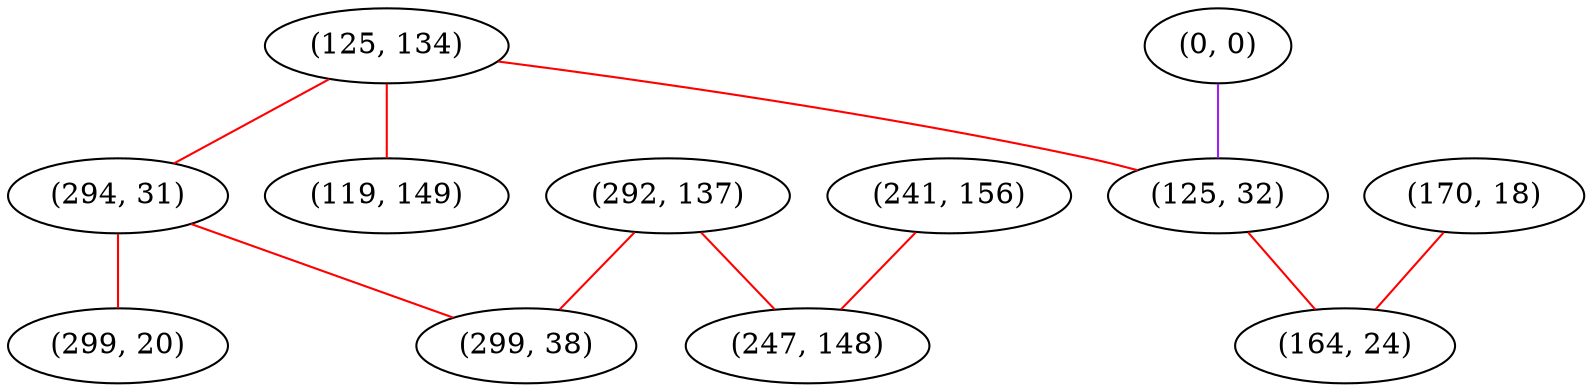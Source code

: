 graph "" {
"(125, 134)";
"(0, 0)";
"(292, 137)";
"(241, 156)";
"(294, 31)";
"(125, 32)";
"(170, 18)";
"(247, 148)";
"(119, 149)";
"(299, 20)";
"(164, 24)";
"(299, 38)";
"(125, 134)" -- "(119, 149)"  [color=red, key=0, weight=1];
"(125, 134)" -- "(294, 31)"  [color=red, key=0, weight=1];
"(125, 134)" -- "(125, 32)"  [color=red, key=0, weight=1];
"(0, 0)" -- "(125, 32)"  [color=purple, key=0, weight=4];
"(292, 137)" -- "(247, 148)"  [color=red, key=0, weight=1];
"(292, 137)" -- "(299, 38)"  [color=red, key=0, weight=1];
"(241, 156)" -- "(247, 148)"  [color=red, key=0, weight=1];
"(294, 31)" -- "(299, 20)"  [color=red, key=0, weight=1];
"(294, 31)" -- "(299, 38)"  [color=red, key=0, weight=1];
"(125, 32)" -- "(164, 24)"  [color=red, key=0, weight=1];
"(170, 18)" -- "(164, 24)"  [color=red, key=0, weight=1];
}
